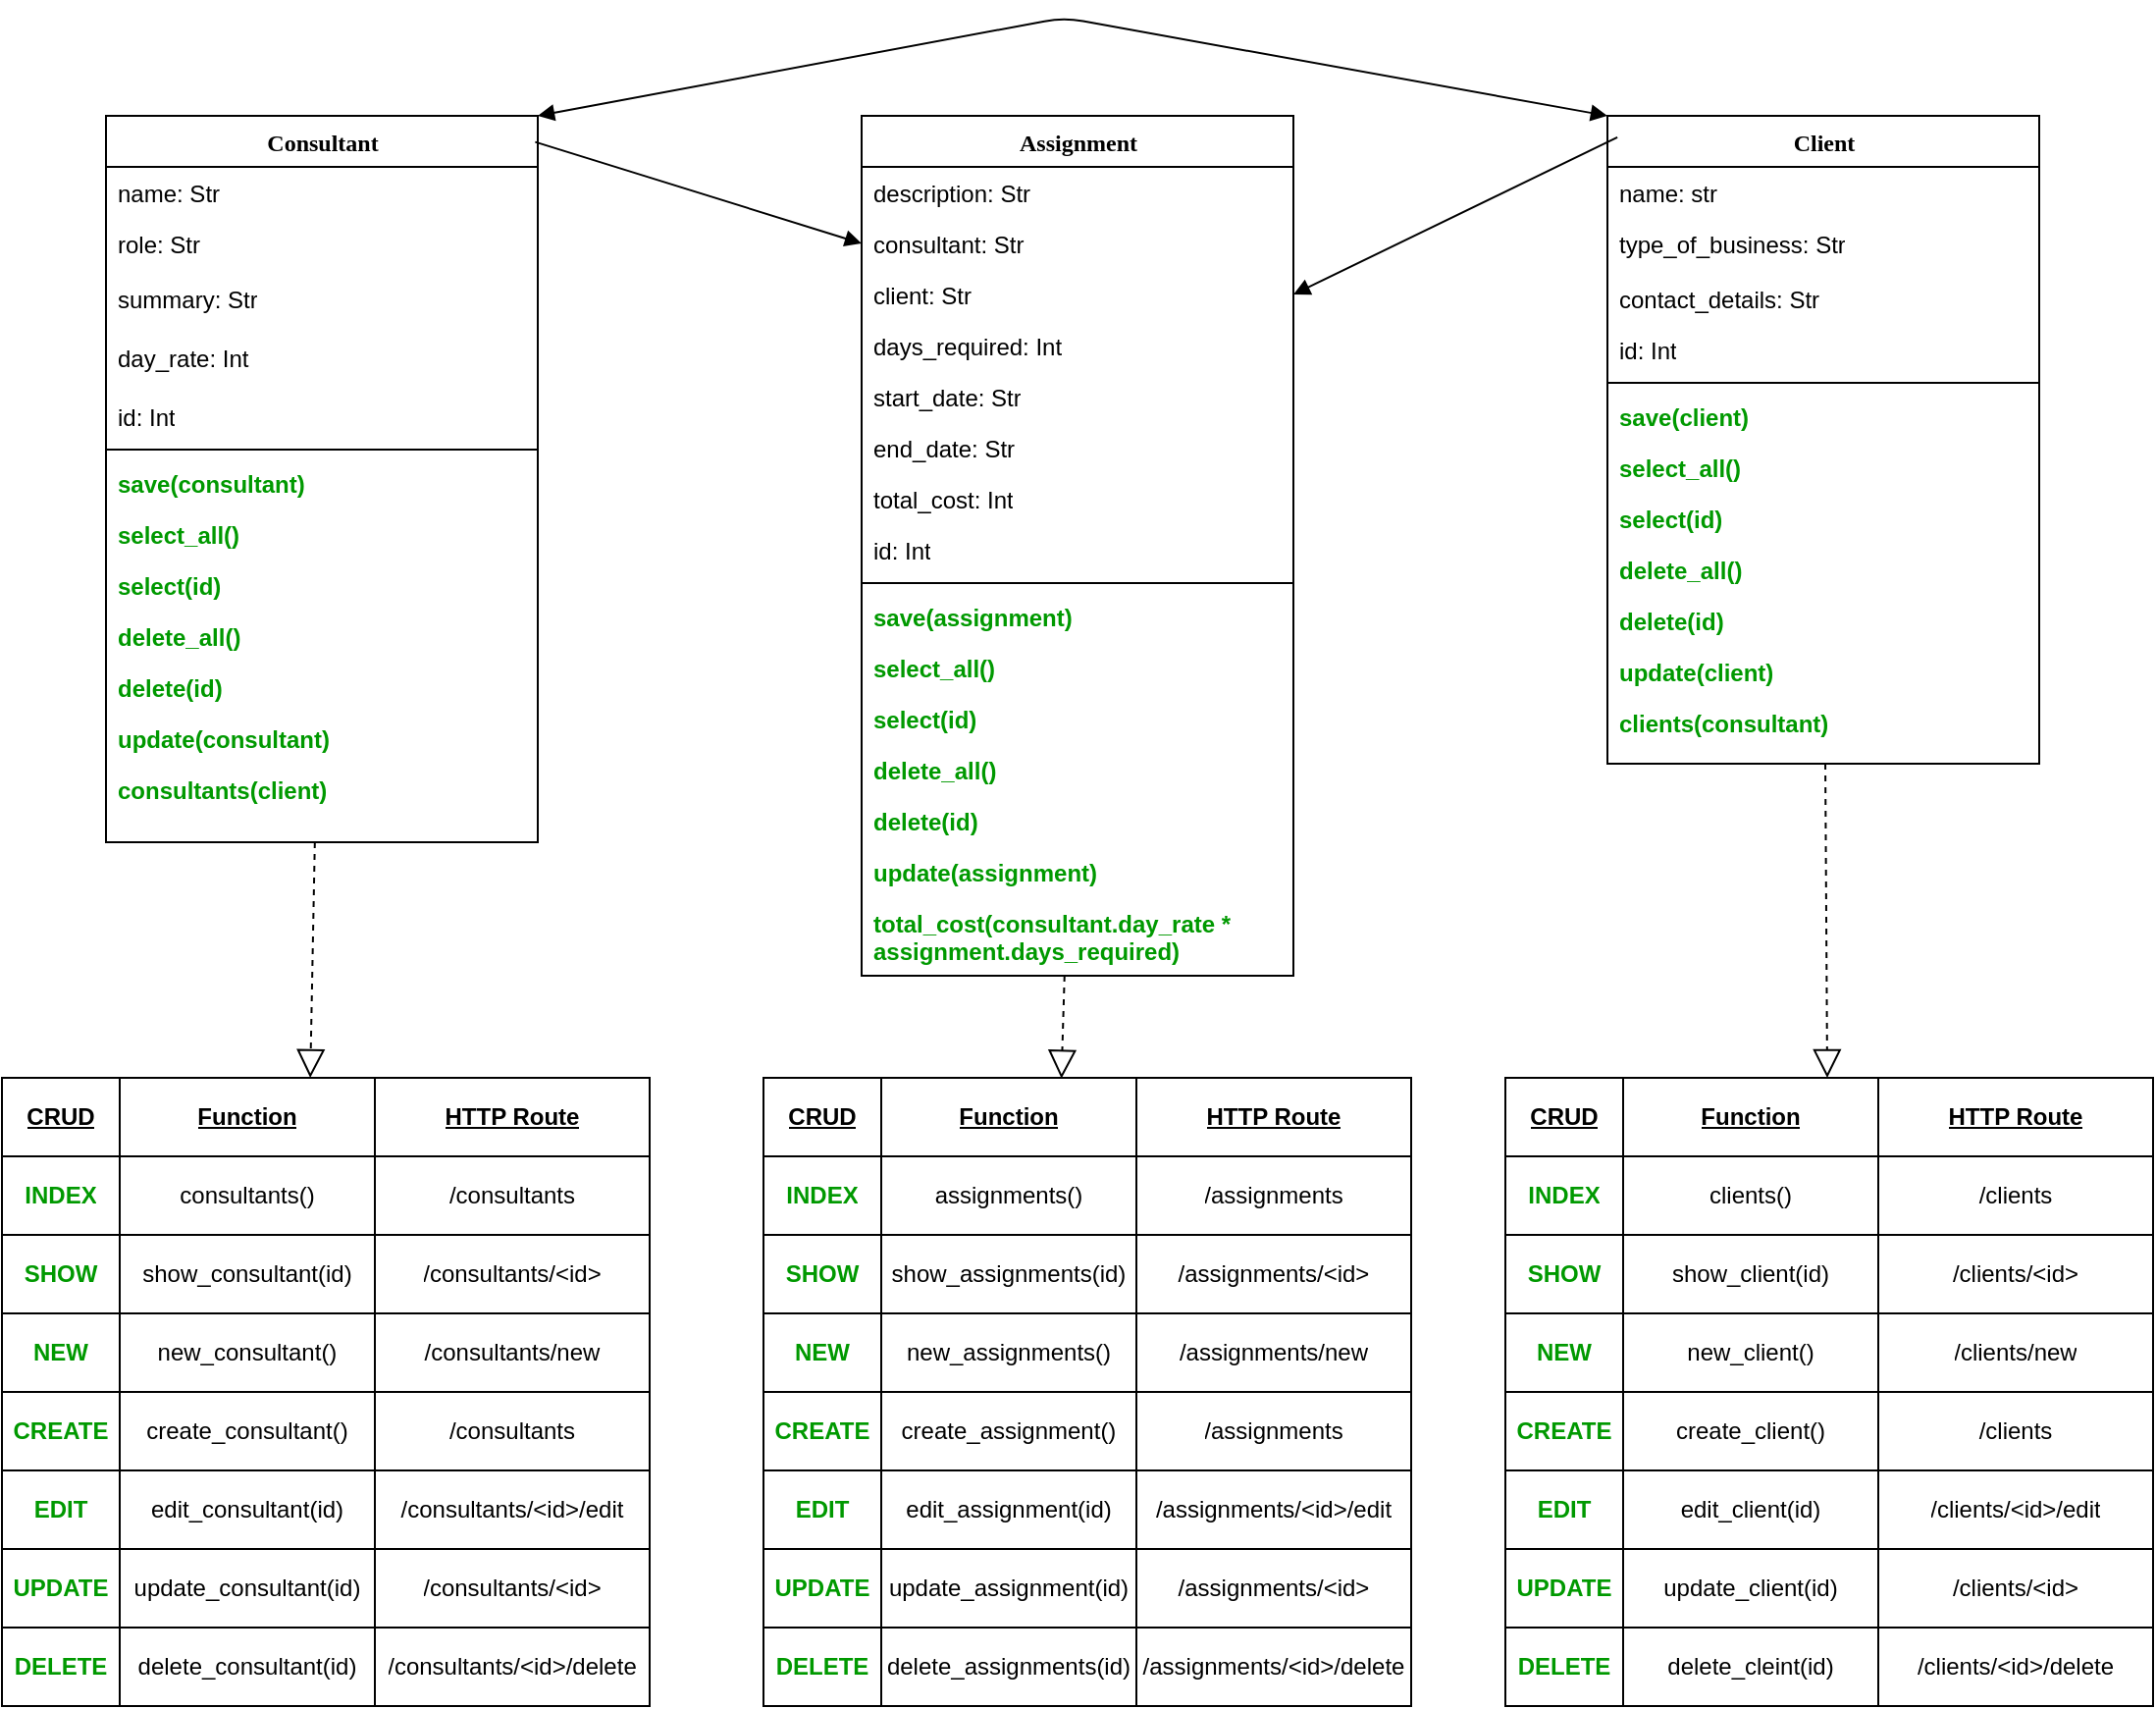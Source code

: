<mxfile version="14.5.1" type="device"><diagram name="Classes" id="9f46799a-70d6-7492-0946-bef42562c5a5"><mxGraphModel dx="1801" dy="848" grid="1" gridSize="10" guides="1" tooltips="1" connect="1" arrows="1" fold="1" page="1" pageScale="1" pageWidth="1654" pageHeight="1169" background="#ffffff" math="0" shadow="0"><root><mxCell id="0"/><mxCell id="1" parent="0"/><mxCell id="78961159f06e98e8-17" value="Client" style="swimlane;html=1;fontStyle=1;align=center;verticalAlign=top;childLayout=stackLayout;horizontal=1;startSize=26;horizontalStack=0;resizeParent=1;resizeLast=0;collapsible=1;marginBottom=0;swimlaneFillColor=#ffffff;rounded=0;shadow=0;comic=0;labelBackgroundColor=none;strokeWidth=1;fillColor=none;fontFamily=Verdana;fontSize=12" parent="1" vertex="1"><mxGeometry x="1097" y="170" width="220" height="330" as="geometry"/></mxCell><mxCell id="78961159f06e98e8-21" value="name: str" style="text;html=1;strokeColor=none;fillColor=none;align=left;verticalAlign=top;spacingLeft=4;spacingRight=4;whiteSpace=wrap;overflow=hidden;rotatable=0;points=[[0,0.5],[1,0.5]];portConstraint=eastwest;" parent="78961159f06e98e8-17" vertex="1"><mxGeometry y="26" width="220" height="26" as="geometry"/></mxCell><mxCell id="78961159f06e98e8-23" value="type_of_business: Str" style="text;html=1;strokeColor=none;fillColor=none;align=left;verticalAlign=top;spacingLeft=4;spacingRight=4;whiteSpace=wrap;overflow=hidden;rotatable=0;points=[[0,0.5],[1,0.5]];portConstraint=eastwest;" parent="78961159f06e98e8-17" vertex="1"><mxGeometry y="52" width="220" height="28" as="geometry"/></mxCell><mxCell id="78961159f06e98e8-25" value="contact_details: Str" style="text;html=1;strokeColor=none;fillColor=none;align=left;verticalAlign=top;spacingLeft=4;spacingRight=4;whiteSpace=wrap;overflow=hidden;rotatable=0;points=[[0,0.5],[1,0.5]];portConstraint=eastwest;" parent="78961159f06e98e8-17" vertex="1"><mxGeometry y="80" width="220" height="26" as="geometry"/></mxCell><mxCell id="78961159f06e98e8-24" value="id: Int" style="text;html=1;strokeColor=none;fillColor=none;align=left;verticalAlign=top;spacingLeft=4;spacingRight=4;whiteSpace=wrap;overflow=hidden;rotatable=0;points=[[0,0.5],[1,0.5]];portConstraint=eastwest;" parent="78961159f06e98e8-17" vertex="1"><mxGeometry y="106" width="220" height="26" as="geometry"/></mxCell><mxCell id="78961159f06e98e8-19" value="" style="line;html=1;strokeWidth=1;fillColor=none;align=left;verticalAlign=middle;spacingTop=-1;spacingLeft=3;spacingRight=3;rotatable=0;labelPosition=right;points=[];portConstraint=eastwest;" parent="78961159f06e98e8-17" vertex="1"><mxGeometry y="132" width="220" height="8" as="geometry"/></mxCell><mxCell id="yh0afuudPHftPEse43dt-81" value="save(client)" style="text;html=1;strokeColor=none;fillColor=none;align=left;verticalAlign=top;spacingLeft=4;spacingRight=4;whiteSpace=wrap;overflow=hidden;rotatable=0;points=[[0,0.5],[1,0.5]];portConstraint=eastwest;fontColor=#009900;fontStyle=1" parent="78961159f06e98e8-17" vertex="1"><mxGeometry y="140" width="220" height="26" as="geometry"/></mxCell><mxCell id="yh0afuudPHftPEse43dt-82" value="select_all()" style="text;html=1;strokeColor=none;fillColor=none;align=left;verticalAlign=top;spacingLeft=4;spacingRight=4;whiteSpace=wrap;overflow=hidden;rotatable=0;points=[[0,0.5],[1,0.5]];portConstraint=eastwest;fontColor=#009900;fontStyle=1" parent="78961159f06e98e8-17" vertex="1"><mxGeometry y="166" width="220" height="26" as="geometry"/></mxCell><mxCell id="yh0afuudPHftPEse43dt-83" value="select(id)" style="text;html=1;strokeColor=none;fillColor=none;align=left;verticalAlign=top;spacingLeft=4;spacingRight=4;whiteSpace=wrap;overflow=hidden;rotatable=0;points=[[0,0.5],[1,0.5]];portConstraint=eastwest;fontStyle=1;fontColor=#009900;" parent="78961159f06e98e8-17" vertex="1"><mxGeometry y="192" width="220" height="26" as="geometry"/></mxCell><mxCell id="yh0afuudPHftPEse43dt-84" value="delete_all()" style="text;html=1;strokeColor=none;fillColor=none;align=left;verticalAlign=top;spacingLeft=4;spacingRight=4;whiteSpace=wrap;overflow=hidden;rotatable=0;points=[[0,0.5],[1,0.5]];portConstraint=eastwest;fontStyle=1;fontColor=#009900;" parent="78961159f06e98e8-17" vertex="1"><mxGeometry y="218" width="220" height="26" as="geometry"/></mxCell><mxCell id="yh0afuudPHftPEse43dt-86" value="delete(id)" style="text;html=1;strokeColor=none;fillColor=none;align=left;verticalAlign=top;spacingLeft=4;spacingRight=4;whiteSpace=wrap;overflow=hidden;rotatable=0;points=[[0,0.5],[1,0.5]];portConstraint=eastwest;fontStyle=1;fontColor=#009900;" parent="78961159f06e98e8-17" vertex="1"><mxGeometry y="244" width="220" height="26" as="geometry"/></mxCell><mxCell id="yh0afuudPHftPEse43dt-85" value="update(client)" style="text;html=1;strokeColor=none;fillColor=none;align=left;verticalAlign=top;spacingLeft=4;spacingRight=4;whiteSpace=wrap;overflow=hidden;rotatable=0;points=[[0,0.5],[1,0.5]];portConstraint=eastwest;fontStyle=1;fontColor=#009900;" parent="78961159f06e98e8-17" vertex="1"><mxGeometry y="270" width="220" height="26" as="geometry"/></mxCell><mxCell id="VEUv88LFV4NKKQvzeQGs-2" value="clients(consultant)" style="text;html=1;strokeColor=none;fillColor=none;align=left;verticalAlign=top;spacingLeft=4;spacingRight=4;whiteSpace=wrap;overflow=hidden;rotatable=0;points=[[0,0.5],[1,0.5]];portConstraint=eastwest;fontStyle=1;fontColor=#009900;" parent="78961159f06e98e8-17" vertex="1"><mxGeometry y="296" width="220" height="26" as="geometry"/></mxCell><mxCell id="78961159f06e98e8-43" value="Consultant" style="swimlane;html=1;fontStyle=1;align=center;verticalAlign=top;childLayout=stackLayout;horizontal=1;startSize=26;horizontalStack=0;resizeParent=1;resizeLast=0;collapsible=1;marginBottom=0;swimlaneFillColor=#ffffff;rounded=0;shadow=0;comic=0;labelBackgroundColor=none;strokeWidth=1;fillColor=none;fontFamily=Verdana;fontSize=12" parent="1" vertex="1"><mxGeometry x="332" y="170" width="220" height="370" as="geometry"/></mxCell><mxCell id="78961159f06e98e8-44" value="name: Str" style="text;html=1;strokeColor=none;fillColor=none;align=left;verticalAlign=top;spacingLeft=4;spacingRight=4;whiteSpace=wrap;overflow=hidden;rotatable=0;points=[[0,0.5],[1,0.5]];portConstraint=eastwest;" parent="78961159f06e98e8-43" vertex="1"><mxGeometry y="26" width="220" height="26" as="geometry"/></mxCell><mxCell id="78961159f06e98e8-45" value="role: Str" style="text;html=1;strokeColor=none;fillColor=none;align=left;verticalAlign=top;spacingLeft=4;spacingRight=4;whiteSpace=wrap;overflow=hidden;rotatable=0;points=[[0,0.5],[1,0.5]];portConstraint=eastwest;" parent="78961159f06e98e8-43" vertex="1"><mxGeometry y="52" width="220" height="28" as="geometry"/></mxCell><mxCell id="yh0afuudPHftPEse43dt-1" value="summary: Str" style="text;html=1;strokeColor=none;fillColor=none;align=left;verticalAlign=top;spacingLeft=4;spacingRight=4;whiteSpace=wrap;overflow=hidden;rotatable=0;points=[[0,0.5],[1,0.5]];portConstraint=eastwest;" parent="78961159f06e98e8-43" vertex="1"><mxGeometry y="80" width="220" height="30" as="geometry"/></mxCell><mxCell id="eAzekkHpWA9vI4CXj927-1" value="day_rate: Int" style="text;html=1;strokeColor=none;fillColor=none;align=left;verticalAlign=top;spacingLeft=4;spacingRight=4;whiteSpace=wrap;overflow=hidden;rotatable=0;points=[[0,0.5],[1,0.5]];portConstraint=eastwest;" parent="78961159f06e98e8-43" vertex="1"><mxGeometry y="110" width="220" height="30" as="geometry"/></mxCell><mxCell id="78961159f06e98e8-50" value="id: Int" style="text;html=1;strokeColor=none;fillColor=none;align=left;verticalAlign=top;spacingLeft=4;spacingRight=4;whiteSpace=wrap;overflow=hidden;rotatable=0;points=[[0,0.5],[1,0.5]];portConstraint=eastwest;" parent="78961159f06e98e8-43" vertex="1"><mxGeometry y="140" width="220" height="26" as="geometry"/></mxCell><mxCell id="78961159f06e98e8-51" value="" style="line;html=1;strokeWidth=1;fillColor=none;align=left;verticalAlign=middle;spacingTop=-1;spacingLeft=3;spacingRight=3;rotatable=0;labelPosition=right;points=[];portConstraint=eastwest;" parent="78961159f06e98e8-43" vertex="1"><mxGeometry y="166" width="220" height="8" as="geometry"/></mxCell><mxCell id="78961159f06e98e8-52" value="save(consultant)" style="text;html=1;strokeColor=none;fillColor=none;align=left;verticalAlign=top;spacingLeft=4;spacingRight=4;whiteSpace=wrap;overflow=hidden;rotatable=0;points=[[0,0.5],[1,0.5]];portConstraint=eastwest;fontColor=#009900;fontStyle=1" parent="78961159f06e98e8-43" vertex="1"><mxGeometry y="174" width="220" height="26" as="geometry"/></mxCell><mxCell id="yh0afuudPHftPEse43dt-76" value="select_all()" style="text;html=1;strokeColor=none;fillColor=none;align=left;verticalAlign=top;spacingLeft=4;spacingRight=4;whiteSpace=wrap;overflow=hidden;rotatable=0;points=[[0,0.5],[1,0.5]];portConstraint=eastwest;fontColor=#009900;fontStyle=1" parent="78961159f06e98e8-43" vertex="1"><mxGeometry y="200" width="220" height="26" as="geometry"/></mxCell><mxCell id="yh0afuudPHftPEse43dt-77" value="select(id)" style="text;html=1;strokeColor=none;fillColor=none;align=left;verticalAlign=top;spacingLeft=4;spacingRight=4;whiteSpace=wrap;overflow=hidden;rotatable=0;points=[[0,0.5],[1,0.5]];portConstraint=eastwest;fontStyle=1;fontColor=#009900;" parent="78961159f06e98e8-43" vertex="1"><mxGeometry y="226" width="220" height="26" as="geometry"/></mxCell><mxCell id="yh0afuudPHftPEse43dt-79" value="delete_all()" style="text;html=1;strokeColor=none;fillColor=none;align=left;verticalAlign=top;spacingLeft=4;spacingRight=4;whiteSpace=wrap;overflow=hidden;rotatable=0;points=[[0,0.5],[1,0.5]];portConstraint=eastwest;fontStyle=1;fontColor=#009900;" parent="78961159f06e98e8-43" vertex="1"><mxGeometry y="252" width="220" height="26" as="geometry"/></mxCell><mxCell id="yh0afuudPHftPEse43dt-78" value="delete(id)" style="text;html=1;strokeColor=none;fillColor=none;align=left;verticalAlign=top;spacingLeft=4;spacingRight=4;whiteSpace=wrap;overflow=hidden;rotatable=0;points=[[0,0.5],[1,0.5]];portConstraint=eastwest;fontStyle=1;fontColor=#009900;" parent="78961159f06e98e8-43" vertex="1"><mxGeometry y="278" width="220" height="26" as="geometry"/></mxCell><mxCell id="yh0afuudPHftPEse43dt-80" value="update(consultant)" style="text;html=1;strokeColor=none;fillColor=none;align=left;verticalAlign=top;spacingLeft=4;spacingRight=4;whiteSpace=wrap;overflow=hidden;rotatable=0;points=[[0,0.5],[1,0.5]];portConstraint=eastwest;fontStyle=1;fontColor=#009900;" parent="78961159f06e98e8-43" vertex="1"><mxGeometry y="304" width="220" height="26" as="geometry"/></mxCell><mxCell id="VEUv88LFV4NKKQvzeQGs-1" value="consultants(client)" style="text;html=1;strokeColor=none;fillColor=none;align=left;verticalAlign=top;spacingLeft=4;spacingRight=4;whiteSpace=wrap;overflow=hidden;rotatable=0;points=[[0,0.5],[1,0.5]];portConstraint=eastwest;fontStyle=1;fontColor=#009900;" parent="78961159f06e98e8-43" vertex="1"><mxGeometry y="330" width="220" height="26" as="geometry"/></mxCell><mxCell id="yh0afuudPHftPEse43dt-10" value="" style="shape=table;html=1;whiteSpace=wrap;startSize=0;container=1;collapsible=0;childLayout=tableLayout;fontColor=#009900;" parent="1" vertex="1"><mxGeometry x="279" y="660" width="330" height="320" as="geometry"/></mxCell><mxCell id="yh0afuudPHftPEse43dt-11" value="" style="shape=partialRectangle;html=1;whiteSpace=wrap;collapsible=0;dropTarget=0;pointerEvents=0;fillColor=none;top=0;left=0;bottom=0;right=0;points=[[0,0.5],[1,0.5]];portConstraint=eastwest;" parent="yh0afuudPHftPEse43dt-10" vertex="1"><mxGeometry width="330" height="40" as="geometry"/></mxCell><mxCell id="yh0afuudPHftPEse43dt-12" value="CRUD" style="shape=partialRectangle;html=1;whiteSpace=wrap;connectable=0;overflow=hidden;fillColor=none;top=0;left=0;bottom=0;right=0;fontStyle=5" parent="yh0afuudPHftPEse43dt-11" vertex="1"><mxGeometry width="60" height="40" as="geometry"/></mxCell><mxCell id="yh0afuudPHftPEse43dt-13" value="Function" style="shape=partialRectangle;html=1;whiteSpace=wrap;connectable=0;overflow=hidden;fillColor=none;top=0;left=0;bottom=0;right=0;fontStyle=5" parent="yh0afuudPHftPEse43dt-11" vertex="1"><mxGeometry x="60" width="130" height="40" as="geometry"/></mxCell><mxCell id="yh0afuudPHftPEse43dt-14" value="HTTP Route" style="shape=partialRectangle;html=1;whiteSpace=wrap;connectable=0;overflow=hidden;fillColor=none;top=0;left=0;bottom=0;right=0;fontStyle=5" parent="yh0afuudPHftPEse43dt-11" vertex="1"><mxGeometry x="190" width="140" height="40" as="geometry"/></mxCell><mxCell id="yh0afuudPHftPEse43dt-15" value="" style="shape=partialRectangle;html=1;whiteSpace=wrap;collapsible=0;dropTarget=0;pointerEvents=0;fillColor=none;top=0;left=0;bottom=0;right=0;points=[[0,0.5],[1,0.5]];portConstraint=eastwest;" parent="yh0afuudPHftPEse43dt-10" vertex="1"><mxGeometry y="40" width="330" height="40" as="geometry"/></mxCell><mxCell id="yh0afuudPHftPEse43dt-16" value="INDEX" style="shape=partialRectangle;html=1;whiteSpace=wrap;connectable=0;overflow=hidden;fillColor=none;top=0;left=0;bottom=0;right=0;strokeColor=#009900;fontColor=#009900;fontStyle=1" parent="yh0afuudPHftPEse43dt-15" vertex="1"><mxGeometry width="60" height="40" as="geometry"/></mxCell><mxCell id="yh0afuudPHftPEse43dt-17" value="consultants()" style="shape=partialRectangle;html=1;whiteSpace=wrap;connectable=0;overflow=hidden;fillColor=none;top=0;left=0;bottom=0;right=0;" parent="yh0afuudPHftPEse43dt-15" vertex="1"><mxGeometry x="60" width="130" height="40" as="geometry"/></mxCell><mxCell id="yh0afuudPHftPEse43dt-18" value="/consultants" style="shape=partialRectangle;html=1;whiteSpace=wrap;connectable=0;overflow=hidden;fillColor=none;top=0;left=0;bottom=0;right=0;" parent="yh0afuudPHftPEse43dt-15" vertex="1"><mxGeometry x="190" width="140" height="40" as="geometry"/></mxCell><mxCell id="yh0afuudPHftPEse43dt-19" value="" style="shape=partialRectangle;html=1;whiteSpace=wrap;collapsible=0;dropTarget=0;pointerEvents=0;fillColor=none;top=0;left=0;bottom=0;right=0;points=[[0,0.5],[1,0.5]];portConstraint=eastwest;" parent="yh0afuudPHftPEse43dt-10" vertex="1"><mxGeometry y="80" width="330" height="40" as="geometry"/></mxCell><mxCell id="yh0afuudPHftPEse43dt-20" value="SHOW" style="shape=partialRectangle;html=1;whiteSpace=wrap;connectable=0;overflow=hidden;fillColor=none;top=0;left=0;bottom=0;right=0;fontStyle=1;fontColor=#009900;" parent="yh0afuudPHftPEse43dt-19" vertex="1"><mxGeometry width="60" height="40" as="geometry"/></mxCell><mxCell id="yh0afuudPHftPEse43dt-21" value="show_consultant(id)" style="shape=partialRectangle;html=1;whiteSpace=wrap;connectable=0;overflow=hidden;fillColor=none;top=0;left=0;bottom=0;right=0;" parent="yh0afuudPHftPEse43dt-19" vertex="1"><mxGeometry x="60" width="130" height="40" as="geometry"/></mxCell><mxCell id="yh0afuudPHftPEse43dt-22" value="/consultants/&amp;lt;id&amp;gt;" style="shape=partialRectangle;html=1;whiteSpace=wrap;connectable=0;overflow=hidden;fillColor=none;top=0;left=0;bottom=0;right=0;" parent="yh0afuudPHftPEse43dt-19" vertex="1"><mxGeometry x="190" width="140" height="40" as="geometry"/></mxCell><mxCell id="yh0afuudPHftPEse43dt-23" value="" style="shape=partialRectangle;html=1;whiteSpace=wrap;collapsible=0;dropTarget=0;pointerEvents=0;fillColor=none;top=0;left=0;bottom=0;right=0;points=[[0,0.5],[1,0.5]];portConstraint=eastwest;" parent="yh0afuudPHftPEse43dt-10" vertex="1"><mxGeometry y="120" width="330" height="40" as="geometry"/></mxCell><mxCell id="yh0afuudPHftPEse43dt-24" value="NEW" style="shape=partialRectangle;html=1;whiteSpace=wrap;connectable=0;overflow=hidden;fillColor=none;top=0;left=0;bottom=0;right=0;fontColor=#009900;fontStyle=1" parent="yh0afuudPHftPEse43dt-23" vertex="1"><mxGeometry width="60" height="40" as="geometry"/></mxCell><mxCell id="yh0afuudPHftPEse43dt-25" value="new_consultant()" style="shape=partialRectangle;html=1;whiteSpace=wrap;connectable=0;overflow=hidden;fillColor=none;top=0;left=0;bottom=0;right=0;" parent="yh0afuudPHftPEse43dt-23" vertex="1"><mxGeometry x="60" width="130" height="40" as="geometry"/></mxCell><mxCell id="yh0afuudPHftPEse43dt-26" value="/consultants/new" style="shape=partialRectangle;html=1;whiteSpace=wrap;connectable=0;overflow=hidden;fillColor=none;top=0;left=0;bottom=0;right=0;" parent="yh0afuudPHftPEse43dt-23" vertex="1"><mxGeometry x="190" width="140" height="40" as="geometry"/></mxCell><mxCell id="yh0afuudPHftPEse43dt-27" value="" style="shape=partialRectangle;html=1;whiteSpace=wrap;collapsible=0;dropTarget=0;pointerEvents=0;fillColor=none;top=0;left=0;bottom=0;right=0;points=[[0,0.5],[1,0.5]];portConstraint=eastwest;" parent="yh0afuudPHftPEse43dt-10" vertex="1"><mxGeometry y="160" width="330" height="40" as="geometry"/></mxCell><mxCell id="yh0afuudPHftPEse43dt-28" value="CREATE" style="shape=partialRectangle;html=1;whiteSpace=wrap;connectable=0;overflow=hidden;fillColor=none;top=0;left=0;bottom=0;right=0;fontColor=#009900;fontStyle=1" parent="yh0afuudPHftPEse43dt-27" vertex="1"><mxGeometry width="60" height="40" as="geometry"/></mxCell><mxCell id="yh0afuudPHftPEse43dt-29" value="create_consultant()" style="shape=partialRectangle;html=1;whiteSpace=wrap;connectable=0;overflow=hidden;fillColor=none;top=0;left=0;bottom=0;right=0;" parent="yh0afuudPHftPEse43dt-27" vertex="1"><mxGeometry x="60" width="130" height="40" as="geometry"/></mxCell><mxCell id="yh0afuudPHftPEse43dt-30" value="/consultants" style="shape=partialRectangle;html=1;whiteSpace=wrap;connectable=0;overflow=hidden;fillColor=none;top=0;left=0;bottom=0;right=0;" parent="yh0afuudPHftPEse43dt-27" vertex="1"><mxGeometry x="190" width="140" height="40" as="geometry"/></mxCell><mxCell id="yh0afuudPHftPEse43dt-31" value="" style="shape=partialRectangle;html=1;whiteSpace=wrap;collapsible=0;dropTarget=0;pointerEvents=0;fillColor=none;top=0;left=0;bottom=0;right=0;points=[[0,0.5],[1,0.5]];portConstraint=eastwest;" parent="yh0afuudPHftPEse43dt-10" vertex="1"><mxGeometry y="200" width="330" height="40" as="geometry"/></mxCell><mxCell id="yh0afuudPHftPEse43dt-32" value="EDIT" style="shape=partialRectangle;html=1;whiteSpace=wrap;connectable=0;overflow=hidden;fillColor=none;top=0;left=0;bottom=0;right=0;fontStyle=1;fontColor=#009900;" parent="yh0afuudPHftPEse43dt-31" vertex="1"><mxGeometry width="60" height="40" as="geometry"/></mxCell><mxCell id="yh0afuudPHftPEse43dt-33" value="edit_consultant(id)" style="shape=partialRectangle;html=1;whiteSpace=wrap;connectable=0;overflow=hidden;fillColor=none;top=0;left=0;bottom=0;right=0;" parent="yh0afuudPHftPEse43dt-31" vertex="1"><mxGeometry x="60" width="130" height="40" as="geometry"/></mxCell><mxCell id="yh0afuudPHftPEse43dt-34" value="/consultants/&amp;lt;id&amp;gt;/edit" style="shape=partialRectangle;html=1;whiteSpace=wrap;connectable=0;overflow=hidden;fillColor=none;top=0;left=0;bottom=0;right=0;" parent="yh0afuudPHftPEse43dt-31" vertex="1"><mxGeometry x="190" width="140" height="40" as="geometry"/></mxCell><mxCell id="yh0afuudPHftPEse43dt-35" value="" style="shape=partialRectangle;html=1;whiteSpace=wrap;collapsible=0;dropTarget=0;pointerEvents=0;fillColor=none;top=0;left=0;bottom=0;right=0;points=[[0,0.5],[1,0.5]];portConstraint=eastwest;" parent="yh0afuudPHftPEse43dt-10" vertex="1"><mxGeometry y="240" width="330" height="40" as="geometry"/></mxCell><mxCell id="yh0afuudPHftPEse43dt-36" value="UPDATE" style="shape=partialRectangle;html=1;whiteSpace=wrap;connectable=0;overflow=hidden;fillColor=none;top=0;left=0;bottom=0;right=0;fontStyle=1;fontColor=#009900;" parent="yh0afuudPHftPEse43dt-35" vertex="1"><mxGeometry width="60" height="40" as="geometry"/></mxCell><mxCell id="yh0afuudPHftPEse43dt-37" value="update_consultant(id)" style="shape=partialRectangle;html=1;whiteSpace=wrap;connectable=0;overflow=hidden;fillColor=none;top=0;left=0;bottom=0;right=0;" parent="yh0afuudPHftPEse43dt-35" vertex="1"><mxGeometry x="60" width="130" height="40" as="geometry"/></mxCell><mxCell id="yh0afuudPHftPEse43dt-38" value="/consultants/&amp;lt;id&amp;gt;" style="shape=partialRectangle;html=1;whiteSpace=wrap;connectable=0;overflow=hidden;fillColor=none;top=0;left=0;bottom=0;right=0;" parent="yh0afuudPHftPEse43dt-35" vertex="1"><mxGeometry x="190" width="140" height="40" as="geometry"/></mxCell><mxCell id="yh0afuudPHftPEse43dt-39" value="" style="shape=partialRectangle;html=1;whiteSpace=wrap;collapsible=0;dropTarget=0;pointerEvents=0;fillColor=none;top=0;left=0;bottom=0;right=0;points=[[0,0.5],[1,0.5]];portConstraint=eastwest;" parent="yh0afuudPHftPEse43dt-10" vertex="1"><mxGeometry y="280" width="330" height="40" as="geometry"/></mxCell><mxCell id="yh0afuudPHftPEse43dt-40" value="DELETE" style="shape=partialRectangle;html=1;whiteSpace=wrap;connectable=0;overflow=hidden;fillColor=none;top=0;left=0;bottom=0;right=0;fontStyle=1;fontColor=#009900;" parent="yh0afuudPHftPEse43dt-39" vertex="1"><mxGeometry width="60" height="40" as="geometry"/></mxCell><mxCell id="yh0afuudPHftPEse43dt-41" value="delete_consultant(id)" style="shape=partialRectangle;html=1;whiteSpace=wrap;connectable=0;overflow=hidden;fillColor=none;top=0;left=0;bottom=0;right=0;" parent="yh0afuudPHftPEse43dt-39" vertex="1"><mxGeometry x="60" width="130" height="40" as="geometry"/></mxCell><mxCell id="yh0afuudPHftPEse43dt-42" value="/consultants/&amp;lt;id&amp;gt;/delete" style="shape=partialRectangle;html=1;whiteSpace=wrap;connectable=0;overflow=hidden;fillColor=none;top=0;left=0;bottom=0;right=0;" parent="yh0afuudPHftPEse43dt-39" vertex="1"><mxGeometry x="190" width="140" height="40" as="geometry"/></mxCell><mxCell id="yh0afuudPHftPEse43dt-43" value="" style="shape=table;html=1;whiteSpace=wrap;startSize=0;container=1;collapsible=0;childLayout=tableLayout;" parent="1" vertex="1"><mxGeometry x="1045" y="660" width="330" height="320" as="geometry"/></mxCell><mxCell id="yh0afuudPHftPEse43dt-44" value="" style="shape=partialRectangle;html=1;whiteSpace=wrap;collapsible=0;dropTarget=0;pointerEvents=0;fillColor=none;top=0;left=0;bottom=0;right=0;points=[[0,0.5],[1,0.5]];portConstraint=eastwest;" parent="yh0afuudPHftPEse43dt-43" vertex="1"><mxGeometry width="330" height="40" as="geometry"/></mxCell><mxCell id="yh0afuudPHftPEse43dt-45" value="CRUD" style="shape=partialRectangle;html=1;whiteSpace=wrap;connectable=0;overflow=hidden;fillColor=none;top=0;left=0;bottom=0;right=0;fontStyle=5" parent="yh0afuudPHftPEse43dt-44" vertex="1"><mxGeometry width="60" height="40" as="geometry"/></mxCell><mxCell id="yh0afuudPHftPEse43dt-46" value="Function" style="shape=partialRectangle;html=1;whiteSpace=wrap;connectable=0;overflow=hidden;fillColor=none;top=0;left=0;bottom=0;right=0;fontStyle=5" parent="yh0afuudPHftPEse43dt-44" vertex="1"><mxGeometry x="60" width="130" height="40" as="geometry"/></mxCell><mxCell id="yh0afuudPHftPEse43dt-47" value="HTTP Route" style="shape=partialRectangle;html=1;whiteSpace=wrap;connectable=0;overflow=hidden;fillColor=none;top=0;left=0;bottom=0;right=0;fontStyle=5" parent="yh0afuudPHftPEse43dt-44" vertex="1"><mxGeometry x="190" width="140" height="40" as="geometry"/></mxCell><mxCell id="yh0afuudPHftPEse43dt-48" value="" style="shape=partialRectangle;html=1;whiteSpace=wrap;collapsible=0;dropTarget=0;pointerEvents=0;fillColor=none;top=0;left=0;bottom=0;right=0;points=[[0,0.5],[1,0.5]];portConstraint=eastwest;" parent="yh0afuudPHftPEse43dt-43" vertex="1"><mxGeometry y="40" width="330" height="40" as="geometry"/></mxCell><mxCell id="yh0afuudPHftPEse43dt-49" value="INDEX" style="shape=partialRectangle;html=1;whiteSpace=wrap;connectable=0;overflow=hidden;fillColor=none;top=0;left=0;bottom=0;right=0;fontStyle=1;fontColor=#009900;" parent="yh0afuudPHftPEse43dt-48" vertex="1"><mxGeometry width="60" height="40" as="geometry"/></mxCell><mxCell id="yh0afuudPHftPEse43dt-50" value="clients()" style="shape=partialRectangle;html=1;whiteSpace=wrap;connectable=0;overflow=hidden;fillColor=none;top=0;left=0;bottom=0;right=0;" parent="yh0afuudPHftPEse43dt-48" vertex="1"><mxGeometry x="60" width="130" height="40" as="geometry"/></mxCell><mxCell id="yh0afuudPHftPEse43dt-51" value="/clients" style="shape=partialRectangle;html=1;whiteSpace=wrap;connectable=0;overflow=hidden;fillColor=none;top=0;left=0;bottom=0;right=0;" parent="yh0afuudPHftPEse43dt-48" vertex="1"><mxGeometry x="190" width="140" height="40" as="geometry"/></mxCell><mxCell id="yh0afuudPHftPEse43dt-52" value="" style="shape=partialRectangle;html=1;whiteSpace=wrap;collapsible=0;dropTarget=0;pointerEvents=0;fillColor=none;top=0;left=0;bottom=0;right=0;points=[[0,0.5],[1,0.5]];portConstraint=eastwest;" parent="yh0afuudPHftPEse43dt-43" vertex="1"><mxGeometry y="80" width="330" height="40" as="geometry"/></mxCell><mxCell id="yh0afuudPHftPEse43dt-53" value="SHOW" style="shape=partialRectangle;html=1;whiteSpace=wrap;connectable=0;overflow=hidden;fillColor=none;top=0;left=0;bottom=0;right=0;fontColor=#009900;fontStyle=1" parent="yh0afuudPHftPEse43dt-52" vertex="1"><mxGeometry width="60" height="40" as="geometry"/></mxCell><mxCell id="yh0afuudPHftPEse43dt-54" value="show_client(id)" style="shape=partialRectangle;html=1;whiteSpace=wrap;connectable=0;overflow=hidden;fillColor=none;top=0;left=0;bottom=0;right=0;" parent="yh0afuudPHftPEse43dt-52" vertex="1"><mxGeometry x="60" width="130" height="40" as="geometry"/></mxCell><mxCell id="yh0afuudPHftPEse43dt-55" value="/clients/&amp;lt;id&amp;gt;" style="shape=partialRectangle;html=1;whiteSpace=wrap;connectable=0;overflow=hidden;fillColor=none;top=0;left=0;bottom=0;right=0;" parent="yh0afuudPHftPEse43dt-52" vertex="1"><mxGeometry x="190" width="140" height="40" as="geometry"/></mxCell><mxCell id="yh0afuudPHftPEse43dt-56" value="" style="shape=partialRectangle;html=1;whiteSpace=wrap;collapsible=0;dropTarget=0;pointerEvents=0;fillColor=none;top=0;left=0;bottom=0;right=0;points=[[0,0.5],[1,0.5]];portConstraint=eastwest;" parent="yh0afuudPHftPEse43dt-43" vertex="1"><mxGeometry y="120" width="330" height="40" as="geometry"/></mxCell><mxCell id="yh0afuudPHftPEse43dt-57" value="NEW" style="shape=partialRectangle;html=1;whiteSpace=wrap;connectable=0;overflow=hidden;fillColor=none;top=0;left=0;bottom=0;right=0;fontColor=#009900;fontStyle=1" parent="yh0afuudPHftPEse43dt-56" vertex="1"><mxGeometry width="60" height="40" as="geometry"/></mxCell><mxCell id="yh0afuudPHftPEse43dt-58" value="new_client()" style="shape=partialRectangle;html=1;whiteSpace=wrap;connectable=0;overflow=hidden;fillColor=none;top=0;left=0;bottom=0;right=0;" parent="yh0afuudPHftPEse43dt-56" vertex="1"><mxGeometry x="60" width="130" height="40" as="geometry"/></mxCell><mxCell id="yh0afuudPHftPEse43dt-59" value="/clients/new" style="shape=partialRectangle;html=1;whiteSpace=wrap;connectable=0;overflow=hidden;fillColor=none;top=0;left=0;bottom=0;right=0;" parent="yh0afuudPHftPEse43dt-56" vertex="1"><mxGeometry x="190" width="140" height="40" as="geometry"/></mxCell><mxCell id="yh0afuudPHftPEse43dt-60" value="" style="shape=partialRectangle;html=1;whiteSpace=wrap;collapsible=0;dropTarget=0;pointerEvents=0;fillColor=none;top=0;left=0;bottom=0;right=0;points=[[0,0.5],[1,0.5]];portConstraint=eastwest;" parent="yh0afuudPHftPEse43dt-43" vertex="1"><mxGeometry y="160" width="330" height="40" as="geometry"/></mxCell><mxCell id="yh0afuudPHftPEse43dt-61" value="CREATE" style="shape=partialRectangle;html=1;whiteSpace=wrap;connectable=0;overflow=hidden;fillColor=none;top=0;left=0;bottom=0;right=0;fontColor=#009900;fontStyle=1" parent="yh0afuudPHftPEse43dt-60" vertex="1"><mxGeometry width="60" height="40" as="geometry"/></mxCell><mxCell id="yh0afuudPHftPEse43dt-62" value="create_client()" style="shape=partialRectangle;html=1;whiteSpace=wrap;connectable=0;overflow=hidden;fillColor=none;top=0;left=0;bottom=0;right=0;" parent="yh0afuudPHftPEse43dt-60" vertex="1"><mxGeometry x="60" width="130" height="40" as="geometry"/></mxCell><mxCell id="yh0afuudPHftPEse43dt-63" value="/clients" style="shape=partialRectangle;html=1;whiteSpace=wrap;connectable=0;overflow=hidden;fillColor=none;top=0;left=0;bottom=0;right=0;" parent="yh0afuudPHftPEse43dt-60" vertex="1"><mxGeometry x="190" width="140" height="40" as="geometry"/></mxCell><mxCell id="yh0afuudPHftPEse43dt-64" value="" style="shape=partialRectangle;html=1;whiteSpace=wrap;collapsible=0;dropTarget=0;pointerEvents=0;fillColor=none;top=0;left=0;bottom=0;right=0;points=[[0,0.5],[1,0.5]];portConstraint=eastwest;" parent="yh0afuudPHftPEse43dt-43" vertex="1"><mxGeometry y="200" width="330" height="40" as="geometry"/></mxCell><mxCell id="yh0afuudPHftPEse43dt-65" value="EDIT" style="shape=partialRectangle;html=1;whiteSpace=wrap;connectable=0;overflow=hidden;fillColor=none;top=0;left=0;bottom=0;right=0;fontStyle=1;fontColor=#009900;" parent="yh0afuudPHftPEse43dt-64" vertex="1"><mxGeometry width="60" height="40" as="geometry"/></mxCell><mxCell id="yh0afuudPHftPEse43dt-66" value="edit_client(id)" style="shape=partialRectangle;html=1;whiteSpace=wrap;connectable=0;overflow=hidden;fillColor=none;top=0;left=0;bottom=0;right=0;" parent="yh0afuudPHftPEse43dt-64" vertex="1"><mxGeometry x="60" width="130" height="40" as="geometry"/></mxCell><mxCell id="yh0afuudPHftPEse43dt-67" value="/clients/&amp;lt;id&amp;gt;/edit" style="shape=partialRectangle;html=1;whiteSpace=wrap;connectable=0;overflow=hidden;fillColor=none;top=0;left=0;bottom=0;right=0;" parent="yh0afuudPHftPEse43dt-64" vertex="1"><mxGeometry x="190" width="140" height="40" as="geometry"/></mxCell><mxCell id="yh0afuudPHftPEse43dt-68" value="" style="shape=partialRectangle;html=1;whiteSpace=wrap;collapsible=0;dropTarget=0;pointerEvents=0;fillColor=none;top=0;left=0;bottom=0;right=0;points=[[0,0.5],[1,0.5]];portConstraint=eastwest;" parent="yh0afuudPHftPEse43dt-43" vertex="1"><mxGeometry y="240" width="330" height="40" as="geometry"/></mxCell><mxCell id="yh0afuudPHftPEse43dt-69" value="UPDATE" style="shape=partialRectangle;html=1;whiteSpace=wrap;connectable=0;overflow=hidden;fillColor=none;top=0;left=0;bottom=0;right=0;fontStyle=1;fontColor=#009900;" parent="yh0afuudPHftPEse43dt-68" vertex="1"><mxGeometry width="60" height="40" as="geometry"/></mxCell><mxCell id="yh0afuudPHftPEse43dt-70" value="update_client(id)" style="shape=partialRectangle;html=1;whiteSpace=wrap;connectable=0;overflow=hidden;fillColor=none;top=0;left=0;bottom=0;right=0;" parent="yh0afuudPHftPEse43dt-68" vertex="1"><mxGeometry x="60" width="130" height="40" as="geometry"/></mxCell><mxCell id="yh0afuudPHftPEse43dt-71" value="/clients/&amp;lt;id&amp;gt;" style="shape=partialRectangle;html=1;whiteSpace=wrap;connectable=0;overflow=hidden;fillColor=none;top=0;left=0;bottom=0;right=0;" parent="yh0afuudPHftPEse43dt-68" vertex="1"><mxGeometry x="190" width="140" height="40" as="geometry"/></mxCell><mxCell id="yh0afuudPHftPEse43dt-72" value="" style="shape=partialRectangle;html=1;whiteSpace=wrap;collapsible=0;dropTarget=0;pointerEvents=0;fillColor=none;top=0;left=0;bottom=0;right=0;points=[[0,0.5],[1,0.5]];portConstraint=eastwest;" parent="yh0afuudPHftPEse43dt-43" vertex="1"><mxGeometry y="280" width="330" height="40" as="geometry"/></mxCell><mxCell id="yh0afuudPHftPEse43dt-73" value="DELETE" style="shape=partialRectangle;html=1;whiteSpace=wrap;connectable=0;overflow=hidden;fillColor=none;top=0;left=0;bottom=0;right=0;fontStyle=1;fontColor=#009900;" parent="yh0afuudPHftPEse43dt-72" vertex="1"><mxGeometry width="60" height="40" as="geometry"/></mxCell><mxCell id="yh0afuudPHftPEse43dt-74" value="delete_cleint(id)" style="shape=partialRectangle;html=1;whiteSpace=wrap;connectable=0;overflow=hidden;fillColor=none;top=0;left=0;bottom=0;right=0;" parent="yh0afuudPHftPEse43dt-72" vertex="1"><mxGeometry x="60" width="130" height="40" as="geometry"/></mxCell><mxCell id="yh0afuudPHftPEse43dt-75" value="/clients/&amp;lt;id&amp;gt;/delete" style="shape=partialRectangle;html=1;whiteSpace=wrap;connectable=0;overflow=hidden;fillColor=none;top=0;left=0;bottom=0;right=0;" parent="yh0afuudPHftPEse43dt-72" vertex="1"><mxGeometry x="190" width="140" height="40" as="geometry"/></mxCell><mxCell id="eAzekkHpWA9vI4CXj927-2" value="" style="endArrow=block;dashed=1;endFill=0;endSize=12;html=1;entryX=0.476;entryY=0;entryDx=0;entryDy=0;entryPerimeter=0;" parent="1" source="78961159f06e98e8-43" target="yh0afuudPHftPEse43dt-11" edge="1"><mxGeometry width="160" relative="1" as="geometry"><mxPoint x="436" y="565" as="sourcePoint"/><mxPoint x="607" y="455" as="targetPoint"/></mxGeometry></mxCell><mxCell id="eAzekkHpWA9vI4CXj927-3" value="" style="endArrow=block;dashed=1;endFill=0;endSize=12;html=1;entryX=0.497;entryY=0;entryDx=0;entryDy=0;entryPerimeter=0;" parent="1" source="78961159f06e98e8-17" target="yh0afuudPHftPEse43dt-44" edge="1"><mxGeometry width="160" relative="1" as="geometry"><mxPoint x="828.201" y="571" as="sourcePoint"/><mxPoint x="827.08" y="625" as="targetPoint"/></mxGeometry></mxCell><mxCell id="BDM7HgS7jp5GYelh-UON-1" value="Assignment" style="swimlane;html=1;fontStyle=1;align=center;verticalAlign=top;childLayout=stackLayout;horizontal=1;startSize=26;horizontalStack=0;resizeParent=1;resizeLast=0;collapsible=1;marginBottom=0;swimlaneFillColor=#ffffff;rounded=0;shadow=0;comic=0;labelBackgroundColor=none;strokeWidth=1;fillColor=none;fontFamily=Verdana;fontSize=12" parent="1" vertex="1"><mxGeometry x="717" y="170" width="220" height="438" as="geometry"/></mxCell><mxCell id="H7zJdtPQZuaoPpRGTT0A-35" value="description: Str" style="text;html=1;strokeColor=none;fillColor=none;align=left;verticalAlign=top;spacingLeft=4;spacingRight=4;whiteSpace=wrap;overflow=hidden;rotatable=0;points=[[0,0.5],[1,0.5]];portConstraint=eastwest;" parent="BDM7HgS7jp5GYelh-UON-1" vertex="1"><mxGeometry y="26" width="220" height="26" as="geometry"/></mxCell><mxCell id="BDM7HgS7jp5GYelh-UON-2" value="consultant: Str" style="text;html=1;strokeColor=none;fillColor=none;align=left;verticalAlign=top;spacingLeft=4;spacingRight=4;whiteSpace=wrap;overflow=hidden;rotatable=0;points=[[0,0.5],[1,0.5]];portConstraint=eastwest;" parent="BDM7HgS7jp5GYelh-UON-1" vertex="1"><mxGeometry y="52" width="220" height="26" as="geometry"/></mxCell><mxCell id="BDM7HgS7jp5GYelh-UON-3" value="client: Str" style="text;html=1;strokeColor=none;fillColor=none;align=left;verticalAlign=top;spacingLeft=4;spacingRight=4;whiteSpace=wrap;overflow=hidden;rotatable=0;points=[[0,0.5],[1,0.5]];portConstraint=eastwest;" parent="BDM7HgS7jp5GYelh-UON-1" vertex="1"><mxGeometry y="78" width="220" height="26" as="geometry"/></mxCell><mxCell id="BDM7HgS7jp5GYelh-UON-15" value="days_required: Int" style="text;html=1;strokeColor=none;fillColor=none;align=left;verticalAlign=top;spacingLeft=4;spacingRight=4;whiteSpace=wrap;overflow=hidden;rotatable=0;points=[[0,0.5],[1,0.5]];portConstraint=eastwest;" parent="BDM7HgS7jp5GYelh-UON-1" vertex="1"><mxGeometry y="104" width="220" height="26" as="geometry"/></mxCell><mxCell id="cHZdmdPhXSIZtdv40DVr-1" value="start_date: Str" style="text;html=1;strokeColor=none;fillColor=none;align=left;verticalAlign=top;spacingLeft=4;spacingRight=4;whiteSpace=wrap;overflow=hidden;rotatable=0;points=[[0,0.5],[1,0.5]];portConstraint=eastwest;" parent="BDM7HgS7jp5GYelh-UON-1" vertex="1"><mxGeometry y="130" width="220" height="26" as="geometry"/></mxCell><mxCell id="cHZdmdPhXSIZtdv40DVr-2" value="end_date: Str" style="text;html=1;strokeColor=none;fillColor=none;align=left;verticalAlign=top;spacingLeft=4;spacingRight=4;whiteSpace=wrap;overflow=hidden;rotatable=0;points=[[0,0.5],[1,0.5]];portConstraint=eastwest;" parent="BDM7HgS7jp5GYelh-UON-1" vertex="1"><mxGeometry y="156" width="220" height="26" as="geometry"/></mxCell><mxCell id="cHZdmdPhXSIZtdv40DVr-3" value="total_cost: Int" style="text;html=1;strokeColor=none;fillColor=none;align=left;verticalAlign=top;spacingLeft=4;spacingRight=4;whiteSpace=wrap;overflow=hidden;rotatable=0;points=[[0,0.5],[1,0.5]];portConstraint=eastwest;" parent="BDM7HgS7jp5GYelh-UON-1" vertex="1"><mxGeometry y="182" width="220" height="26" as="geometry"/></mxCell><mxCell id="BDM7HgS7jp5GYelh-UON-8" value="id: Int" style="text;html=1;strokeColor=none;fillColor=none;align=left;verticalAlign=top;spacingLeft=4;spacingRight=4;whiteSpace=wrap;overflow=hidden;rotatable=0;points=[[0,0.5],[1,0.5]];portConstraint=eastwest;" parent="BDM7HgS7jp5GYelh-UON-1" vertex="1"><mxGeometry y="208" width="220" height="26" as="geometry"/></mxCell><mxCell id="BDM7HgS7jp5GYelh-UON-17" value="" style="line;html=1;strokeWidth=1;fillColor=none;align=left;verticalAlign=middle;spacingTop=-1;spacingLeft=3;spacingRight=3;rotatable=0;labelPosition=right;points=[];portConstraint=eastwest;" parent="BDM7HgS7jp5GYelh-UON-1" vertex="1"><mxGeometry y="234" width="220" height="8" as="geometry"/></mxCell><mxCell id="BDM7HgS7jp5GYelh-UON-18" value="save(assignment)" style="text;html=1;strokeColor=none;fillColor=none;align=left;verticalAlign=top;spacingLeft=4;spacingRight=4;whiteSpace=wrap;overflow=hidden;rotatable=0;points=[[0,0.5],[1,0.5]];portConstraint=eastwest;fontStyle=1;fontColor=#009900;" parent="BDM7HgS7jp5GYelh-UON-1" vertex="1"><mxGeometry y="242" width="220" height="26" as="geometry"/></mxCell><mxCell id="BDM7HgS7jp5GYelh-UON-19" value="select_all()" style="text;html=1;strokeColor=none;fillColor=none;align=left;verticalAlign=top;spacingLeft=4;spacingRight=4;whiteSpace=wrap;overflow=hidden;rotatable=0;points=[[0,0.5],[1,0.5]];portConstraint=eastwest;fontStyle=1;fontColor=#009900;" parent="BDM7HgS7jp5GYelh-UON-1" vertex="1"><mxGeometry y="268" width="220" height="26" as="geometry"/></mxCell><mxCell id="BDM7HgS7jp5GYelh-UON-20" value="select(id)" style="text;html=1;strokeColor=none;fillColor=none;align=left;verticalAlign=top;spacingLeft=4;spacingRight=4;whiteSpace=wrap;overflow=hidden;rotatable=0;points=[[0,0.5],[1,0.5]];portConstraint=eastwest;fontStyle=1;fontColor=#009900;" parent="BDM7HgS7jp5GYelh-UON-1" vertex="1"><mxGeometry y="294" width="220" height="26" as="geometry"/></mxCell><mxCell id="BDM7HgS7jp5GYelh-UON-21" value="delete_all()" style="text;html=1;strokeColor=none;fillColor=none;align=left;verticalAlign=top;spacingLeft=4;spacingRight=4;whiteSpace=wrap;overflow=hidden;rotatable=0;points=[[0,0.5],[1,0.5]];portConstraint=eastwest;fontStyle=1;fontColor=#009900;" parent="BDM7HgS7jp5GYelh-UON-1" vertex="1"><mxGeometry y="320" width="220" height="26" as="geometry"/></mxCell><mxCell id="BDM7HgS7jp5GYelh-UON-23" value="delete(id)" style="text;html=1;strokeColor=none;fillColor=none;align=left;verticalAlign=top;spacingLeft=4;spacingRight=4;whiteSpace=wrap;overflow=hidden;rotatable=0;points=[[0,0.5],[1,0.5]];portConstraint=eastwest;fontStyle=1;fontColor=#009900;" parent="BDM7HgS7jp5GYelh-UON-1" vertex="1"><mxGeometry y="346" width="220" height="26" as="geometry"/></mxCell><mxCell id="BDM7HgS7jp5GYelh-UON-22" value="update(assignment)" style="text;html=1;strokeColor=none;fillColor=none;align=left;verticalAlign=top;spacingLeft=4;spacingRight=4;whiteSpace=wrap;overflow=hidden;rotatable=0;points=[[0,0.5],[1,0.5]];portConstraint=eastwest;fontStyle=1;fontColor=#009900;" parent="BDM7HgS7jp5GYelh-UON-1" vertex="1"><mxGeometry y="372" width="220" height="26" as="geometry"/></mxCell><mxCell id="H7zJdtPQZuaoPpRGTT0A-69" value="total_cost(consultant.day_rate * assignment.days_required)" style="text;html=1;strokeColor=none;fillColor=none;align=left;verticalAlign=top;spacingLeft=4;spacingRight=4;whiteSpace=wrap;overflow=hidden;rotatable=0;points=[[0,0.5],[1,0.5]];portConstraint=eastwest;fontStyle=1;fontColor=#009900;" parent="BDM7HgS7jp5GYelh-UON-1" vertex="1"><mxGeometry y="398" width="220" height="40" as="geometry"/></mxCell><mxCell id="BDM7HgS7jp5GYelh-UON-11" value="" style="endArrow=block;html=1;entryX=0;entryY=0.5;entryDx=0;entryDy=0;exitX=0.994;exitY=0.036;exitDx=0;exitDy=0;exitPerimeter=0;endFill=1;" parent="1" source="78961159f06e98e8-43" target="BDM7HgS7jp5GYelh-UON-2" edge="1"><mxGeometry width="50" height="50" relative="1" as="geometry"><mxPoint x="560.9" y="226.228" as="sourcePoint"/><mxPoint x="1112" y="354" as="targetPoint"/></mxGeometry></mxCell><mxCell id="BDM7HgS7jp5GYelh-UON-12" value="" style="endArrow=block;html=1;entryX=1;entryY=0.5;entryDx=0;entryDy=0;exitX=0.023;exitY=0.033;exitDx=0;exitDy=0;exitPerimeter=0;endFill=1;" parent="1" source="78961159f06e98e8-17" target="BDM7HgS7jp5GYelh-UON-3" edge="1"><mxGeometry width="50" height="50" relative="1" as="geometry"><mxPoint x="562" y="452.07" as="sourcePoint"/><mxPoint x="737" y="554" as="targetPoint"/></mxGeometry></mxCell><mxCell id="H7zJdtPQZuaoPpRGTT0A-36" value="" style="shape=table;html=1;whiteSpace=wrap;startSize=0;container=1;collapsible=0;childLayout=tableLayout;" parent="1" vertex="1"><mxGeometry x="667" y="660" width="330" height="320" as="geometry"/></mxCell><mxCell id="H7zJdtPQZuaoPpRGTT0A-37" value="" style="shape=partialRectangle;html=1;whiteSpace=wrap;collapsible=0;dropTarget=0;pointerEvents=0;fillColor=none;top=0;left=0;bottom=0;right=0;points=[[0,0.5],[1,0.5]];portConstraint=eastwest;" parent="H7zJdtPQZuaoPpRGTT0A-36" vertex="1"><mxGeometry width="330" height="40" as="geometry"/></mxCell><mxCell id="H7zJdtPQZuaoPpRGTT0A-38" value="CRUD" style="shape=partialRectangle;html=1;whiteSpace=wrap;connectable=0;overflow=hidden;fillColor=none;top=0;left=0;bottom=0;right=0;fontStyle=5" parent="H7zJdtPQZuaoPpRGTT0A-37" vertex="1"><mxGeometry width="60" height="40" as="geometry"/></mxCell><mxCell id="H7zJdtPQZuaoPpRGTT0A-39" value="Function" style="shape=partialRectangle;html=1;whiteSpace=wrap;connectable=0;overflow=hidden;fillColor=none;top=0;left=0;bottom=0;right=0;fontStyle=5" parent="H7zJdtPQZuaoPpRGTT0A-37" vertex="1"><mxGeometry x="60" width="130" height="40" as="geometry"/></mxCell><mxCell id="H7zJdtPQZuaoPpRGTT0A-40" value="HTTP Route" style="shape=partialRectangle;html=1;whiteSpace=wrap;connectable=0;overflow=hidden;fillColor=none;top=0;left=0;bottom=0;right=0;fontStyle=5" parent="H7zJdtPQZuaoPpRGTT0A-37" vertex="1"><mxGeometry x="190" width="140" height="40" as="geometry"/></mxCell><mxCell id="H7zJdtPQZuaoPpRGTT0A-41" value="" style="shape=partialRectangle;html=1;whiteSpace=wrap;collapsible=0;dropTarget=0;pointerEvents=0;fillColor=none;top=0;left=0;bottom=0;right=0;points=[[0,0.5],[1,0.5]];portConstraint=eastwest;" parent="H7zJdtPQZuaoPpRGTT0A-36" vertex="1"><mxGeometry y="40" width="330" height="40" as="geometry"/></mxCell><mxCell id="H7zJdtPQZuaoPpRGTT0A-42" value="INDEX" style="shape=partialRectangle;html=1;whiteSpace=wrap;connectable=0;overflow=hidden;fillColor=none;top=0;left=0;bottom=0;right=0;fontStyle=1;fontColor=#009900;" parent="H7zJdtPQZuaoPpRGTT0A-41" vertex="1"><mxGeometry width="60" height="40" as="geometry"/></mxCell><mxCell id="H7zJdtPQZuaoPpRGTT0A-43" value="assignments()" style="shape=partialRectangle;html=1;whiteSpace=wrap;connectable=0;overflow=hidden;fillColor=none;top=0;left=0;bottom=0;right=0;" parent="H7zJdtPQZuaoPpRGTT0A-41" vertex="1"><mxGeometry x="60" width="130" height="40" as="geometry"/></mxCell><mxCell id="H7zJdtPQZuaoPpRGTT0A-44" value="/assignments" style="shape=partialRectangle;html=1;whiteSpace=wrap;connectable=0;overflow=hidden;fillColor=none;top=0;left=0;bottom=0;right=0;" parent="H7zJdtPQZuaoPpRGTT0A-41" vertex="1"><mxGeometry x="190" width="140" height="40" as="geometry"/></mxCell><mxCell id="H7zJdtPQZuaoPpRGTT0A-45" value="" style="shape=partialRectangle;html=1;whiteSpace=wrap;collapsible=0;dropTarget=0;pointerEvents=0;fillColor=none;top=0;left=0;bottom=0;right=0;points=[[0,0.5],[1,0.5]];portConstraint=eastwest;" parent="H7zJdtPQZuaoPpRGTT0A-36" vertex="1"><mxGeometry y="80" width="330" height="40" as="geometry"/></mxCell><mxCell id="H7zJdtPQZuaoPpRGTT0A-46" value="SHOW" style="shape=partialRectangle;html=1;whiteSpace=wrap;connectable=0;overflow=hidden;fillColor=none;top=0;left=0;bottom=0;right=0;fontStyle=1;fontColor=#009900;" parent="H7zJdtPQZuaoPpRGTT0A-45" vertex="1"><mxGeometry width="60" height="40" as="geometry"/></mxCell><mxCell id="H7zJdtPQZuaoPpRGTT0A-47" value="show_assignments(id)" style="shape=partialRectangle;html=1;whiteSpace=wrap;connectable=0;overflow=hidden;fillColor=none;top=0;left=0;bottom=0;right=0;" parent="H7zJdtPQZuaoPpRGTT0A-45" vertex="1"><mxGeometry x="60" width="130" height="40" as="geometry"/></mxCell><mxCell id="H7zJdtPQZuaoPpRGTT0A-48" value="/assignments/&amp;lt;id&amp;gt;" style="shape=partialRectangle;html=1;whiteSpace=wrap;connectable=0;overflow=hidden;fillColor=none;top=0;left=0;bottom=0;right=0;" parent="H7zJdtPQZuaoPpRGTT0A-45" vertex="1"><mxGeometry x="190" width="140" height="40" as="geometry"/></mxCell><mxCell id="H7zJdtPQZuaoPpRGTT0A-49" value="" style="shape=partialRectangle;html=1;whiteSpace=wrap;collapsible=0;dropTarget=0;pointerEvents=0;fillColor=none;top=0;left=0;bottom=0;right=0;points=[[0,0.5],[1,0.5]];portConstraint=eastwest;" parent="H7zJdtPQZuaoPpRGTT0A-36" vertex="1"><mxGeometry y="120" width="330" height="40" as="geometry"/></mxCell><mxCell id="H7zJdtPQZuaoPpRGTT0A-50" value="NEW" style="shape=partialRectangle;html=1;whiteSpace=wrap;connectable=0;overflow=hidden;fillColor=none;top=0;left=0;bottom=0;right=0;fontColor=#009900;fontStyle=1" parent="H7zJdtPQZuaoPpRGTT0A-49" vertex="1"><mxGeometry width="60" height="40" as="geometry"/></mxCell><mxCell id="H7zJdtPQZuaoPpRGTT0A-51" value="new_assignments()" style="shape=partialRectangle;html=1;whiteSpace=wrap;connectable=0;overflow=hidden;fillColor=none;top=0;left=0;bottom=0;right=0;" parent="H7zJdtPQZuaoPpRGTT0A-49" vertex="1"><mxGeometry x="60" width="130" height="40" as="geometry"/></mxCell><mxCell id="H7zJdtPQZuaoPpRGTT0A-52" value="/assignments/new" style="shape=partialRectangle;html=1;whiteSpace=wrap;connectable=0;overflow=hidden;fillColor=none;top=0;left=0;bottom=0;right=0;" parent="H7zJdtPQZuaoPpRGTT0A-49" vertex="1"><mxGeometry x="190" width="140" height="40" as="geometry"/></mxCell><mxCell id="H7zJdtPQZuaoPpRGTT0A-53" value="" style="shape=partialRectangle;html=1;whiteSpace=wrap;collapsible=0;dropTarget=0;pointerEvents=0;fillColor=none;top=0;left=0;bottom=0;right=0;points=[[0,0.5],[1,0.5]];portConstraint=eastwest;" parent="H7zJdtPQZuaoPpRGTT0A-36" vertex="1"><mxGeometry y="160" width="330" height="40" as="geometry"/></mxCell><mxCell id="H7zJdtPQZuaoPpRGTT0A-54" value="CREATE" style="shape=partialRectangle;html=1;whiteSpace=wrap;connectable=0;overflow=hidden;fillColor=none;top=0;left=0;bottom=0;right=0;fontColor=#009900;fontStyle=1" parent="H7zJdtPQZuaoPpRGTT0A-53" vertex="1"><mxGeometry width="60" height="40" as="geometry"/></mxCell><mxCell id="H7zJdtPQZuaoPpRGTT0A-55" value="create_assignment()" style="shape=partialRectangle;html=1;whiteSpace=wrap;connectable=0;overflow=hidden;fillColor=none;top=0;left=0;bottom=0;right=0;" parent="H7zJdtPQZuaoPpRGTT0A-53" vertex="1"><mxGeometry x="60" width="130" height="40" as="geometry"/></mxCell><mxCell id="H7zJdtPQZuaoPpRGTT0A-56" value="/assignments" style="shape=partialRectangle;html=1;whiteSpace=wrap;connectable=0;overflow=hidden;fillColor=none;top=0;left=0;bottom=0;right=0;" parent="H7zJdtPQZuaoPpRGTT0A-53" vertex="1"><mxGeometry x="190" width="140" height="40" as="geometry"/></mxCell><mxCell id="H7zJdtPQZuaoPpRGTT0A-57" value="" style="shape=partialRectangle;html=1;whiteSpace=wrap;collapsible=0;dropTarget=0;pointerEvents=0;fillColor=none;top=0;left=0;bottom=0;right=0;points=[[0,0.5],[1,0.5]];portConstraint=eastwest;" parent="H7zJdtPQZuaoPpRGTT0A-36" vertex="1"><mxGeometry y="200" width="330" height="40" as="geometry"/></mxCell><mxCell id="H7zJdtPQZuaoPpRGTT0A-58" value="EDIT" style="shape=partialRectangle;html=1;whiteSpace=wrap;connectable=0;overflow=hidden;fillColor=none;top=0;left=0;bottom=0;right=0;fontStyle=1;fontColor=#009900;" parent="H7zJdtPQZuaoPpRGTT0A-57" vertex="1"><mxGeometry width="60" height="40" as="geometry"/></mxCell><mxCell id="H7zJdtPQZuaoPpRGTT0A-59" value="edit_assignment(id)" style="shape=partialRectangle;html=1;whiteSpace=wrap;connectable=0;overflow=hidden;fillColor=none;top=0;left=0;bottom=0;right=0;" parent="H7zJdtPQZuaoPpRGTT0A-57" vertex="1"><mxGeometry x="60" width="130" height="40" as="geometry"/></mxCell><mxCell id="H7zJdtPQZuaoPpRGTT0A-60" value="/assignments/&amp;lt;id&amp;gt;/edit" style="shape=partialRectangle;html=1;whiteSpace=wrap;connectable=0;overflow=hidden;fillColor=none;top=0;left=0;bottom=0;right=0;" parent="H7zJdtPQZuaoPpRGTT0A-57" vertex="1"><mxGeometry x="190" width="140" height="40" as="geometry"/></mxCell><mxCell id="H7zJdtPQZuaoPpRGTT0A-61" value="" style="shape=partialRectangle;html=1;whiteSpace=wrap;collapsible=0;dropTarget=0;pointerEvents=0;fillColor=none;top=0;left=0;bottom=0;right=0;points=[[0,0.5],[1,0.5]];portConstraint=eastwest;" parent="H7zJdtPQZuaoPpRGTT0A-36" vertex="1"><mxGeometry y="240" width="330" height="40" as="geometry"/></mxCell><mxCell id="H7zJdtPQZuaoPpRGTT0A-62" value="UPDATE" style="shape=partialRectangle;html=1;whiteSpace=wrap;connectable=0;overflow=hidden;fillColor=none;top=0;left=0;bottom=0;right=0;fontStyle=1;fontColor=#009900;" parent="H7zJdtPQZuaoPpRGTT0A-61" vertex="1"><mxGeometry width="60" height="40" as="geometry"/></mxCell><mxCell id="H7zJdtPQZuaoPpRGTT0A-63" value="update_assignment(id)" style="shape=partialRectangle;html=1;whiteSpace=wrap;connectable=0;overflow=hidden;fillColor=none;top=0;left=0;bottom=0;right=0;" parent="H7zJdtPQZuaoPpRGTT0A-61" vertex="1"><mxGeometry x="60" width="130" height="40" as="geometry"/></mxCell><mxCell id="H7zJdtPQZuaoPpRGTT0A-64" value="/assignments/&amp;lt;id&amp;gt;" style="shape=partialRectangle;html=1;whiteSpace=wrap;connectable=0;overflow=hidden;fillColor=none;top=0;left=0;bottom=0;right=0;" parent="H7zJdtPQZuaoPpRGTT0A-61" vertex="1"><mxGeometry x="190" width="140" height="40" as="geometry"/></mxCell><mxCell id="H7zJdtPQZuaoPpRGTT0A-65" value="" style="shape=partialRectangle;html=1;whiteSpace=wrap;collapsible=0;dropTarget=0;pointerEvents=0;fillColor=none;top=0;left=0;bottom=0;right=0;points=[[0,0.5],[1,0.5]];portConstraint=eastwest;" parent="H7zJdtPQZuaoPpRGTT0A-36" vertex="1"><mxGeometry y="280" width="330" height="40" as="geometry"/></mxCell><mxCell id="H7zJdtPQZuaoPpRGTT0A-66" value="DELETE" style="shape=partialRectangle;html=1;whiteSpace=wrap;connectable=0;overflow=hidden;fillColor=none;top=0;left=0;bottom=0;right=0;fontStyle=1;fontColor=#009900;" parent="H7zJdtPQZuaoPpRGTT0A-65" vertex="1"><mxGeometry width="60" height="40" as="geometry"/></mxCell><mxCell id="H7zJdtPQZuaoPpRGTT0A-67" value="delete_assignments(id)" style="shape=partialRectangle;html=1;whiteSpace=wrap;connectable=0;overflow=hidden;fillColor=none;top=0;left=0;bottom=0;right=0;" parent="H7zJdtPQZuaoPpRGTT0A-65" vertex="1"><mxGeometry x="60" width="130" height="40" as="geometry"/></mxCell><mxCell id="H7zJdtPQZuaoPpRGTT0A-68" value="/assignments/&amp;lt;id&amp;gt;/delete" style="shape=partialRectangle;html=1;whiteSpace=wrap;connectable=0;overflow=hidden;fillColor=none;top=0;left=0;bottom=0;right=0;" parent="H7zJdtPQZuaoPpRGTT0A-65" vertex="1"><mxGeometry x="190" width="140" height="40" as="geometry"/></mxCell><mxCell id="H7zJdtPQZuaoPpRGTT0A-70" value="" style="endArrow=block;dashed=1;endFill=0;endSize=12;html=1;entryX=0.46;entryY=0.008;entryDx=0;entryDy=0;entryPerimeter=0;" parent="1" source="BDM7HgS7jp5GYelh-UON-1" target="H7zJdtPQZuaoPpRGTT0A-37" edge="1"><mxGeometry width="160" relative="1" as="geometry"><mxPoint x="1218.361" y="570" as="sourcePoint"/><mxPoint x="1219.01" y="663" as="targetPoint"/></mxGeometry></mxCell><mxCell id="cHZdmdPhXSIZtdv40DVr-5" value="" style="endArrow=block;startArrow=block;html=1;fontColor=#009900;exitX=1;exitY=0;exitDx=0;exitDy=0;entryX=0;entryY=0;entryDx=0;entryDy=0;startFill=1;endFill=1;" parent="1" source="78961159f06e98e8-43" target="78961159f06e98e8-17" edge="1"><mxGeometry width="50" height="50" relative="1" as="geometry"><mxPoint x="740" y="460" as="sourcePoint"/><mxPoint x="790" y="410" as="targetPoint"/><Array as="points"><mxPoint x="820" y="120"/></Array></mxGeometry></mxCell></root></mxGraphModel></diagram></mxfile>